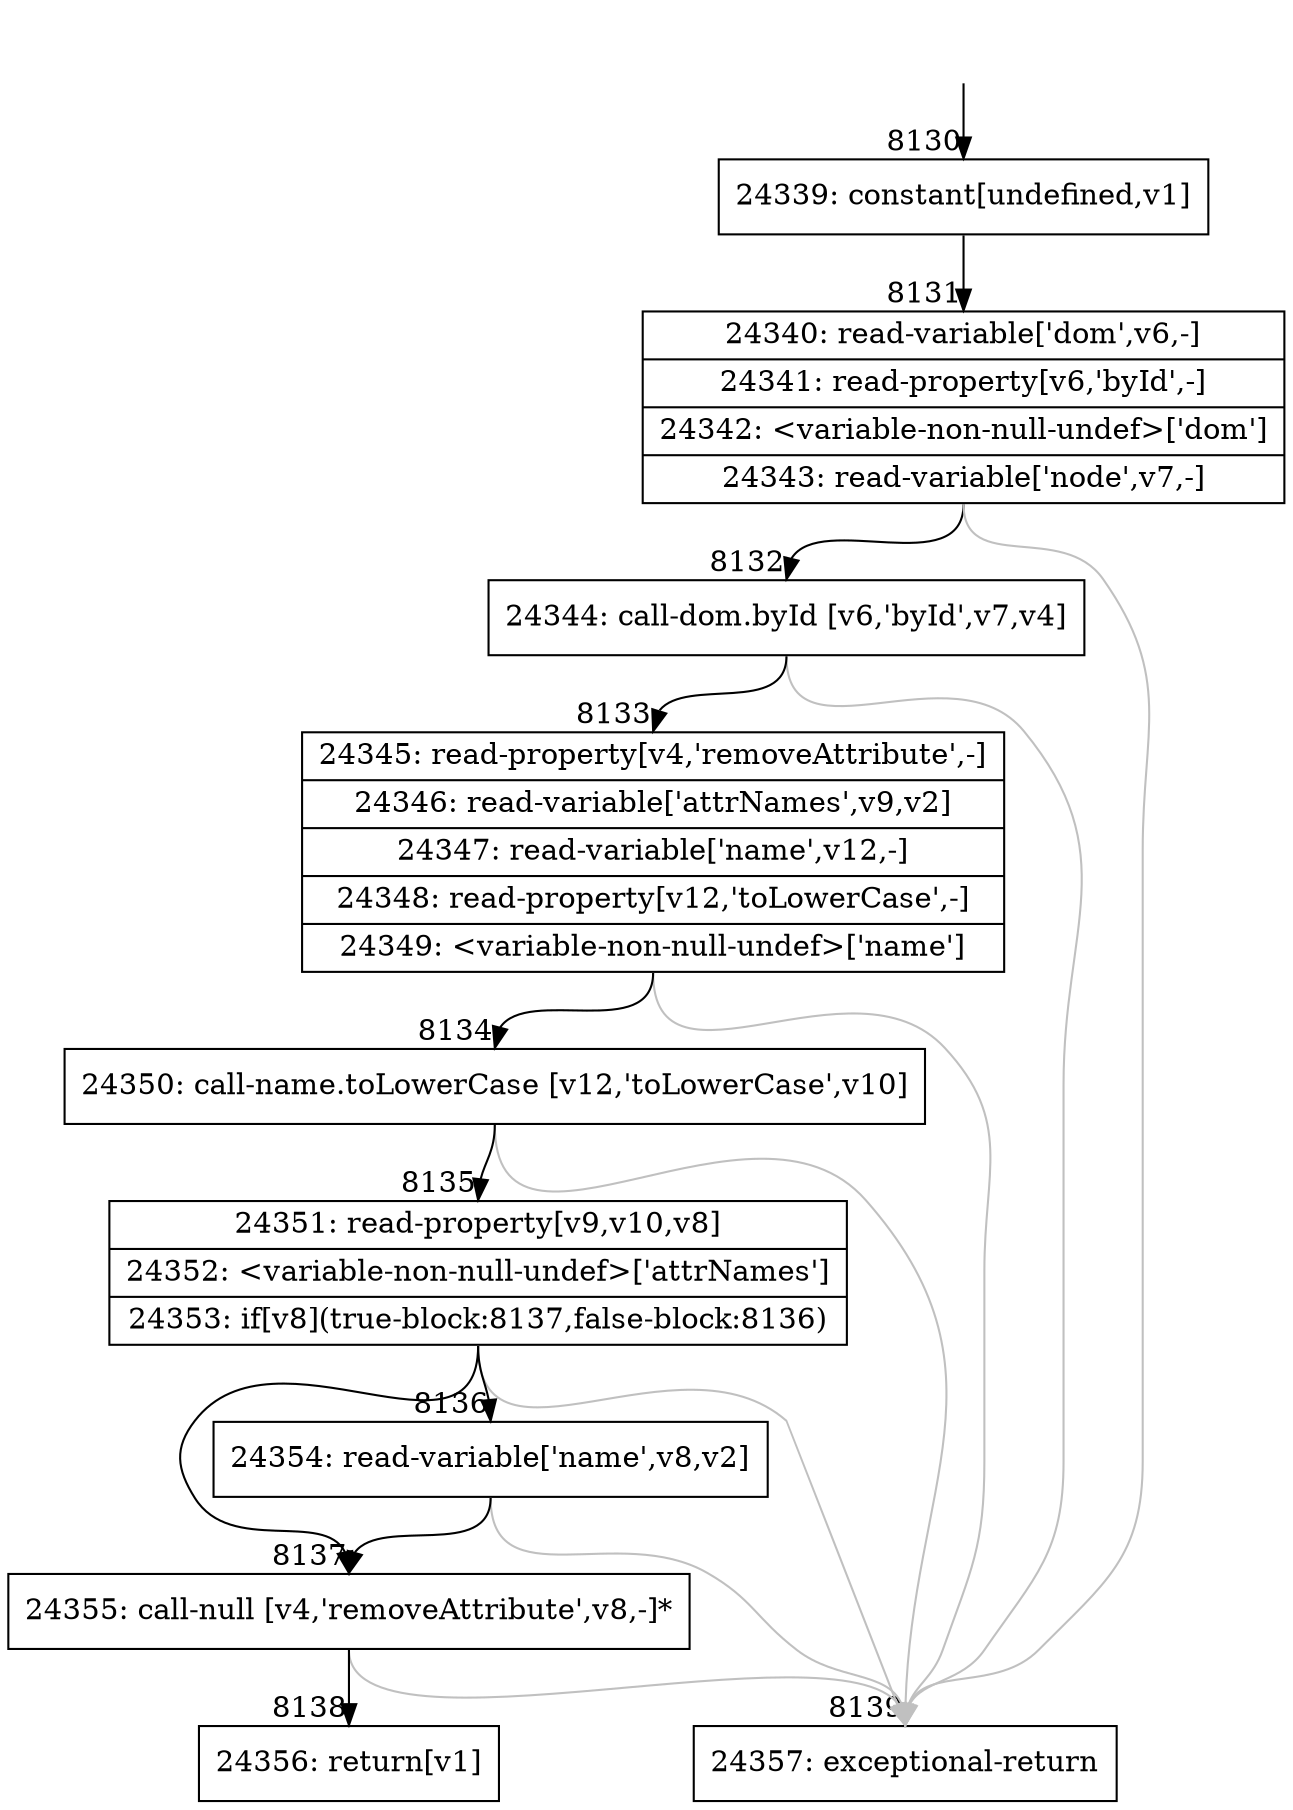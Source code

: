digraph {
rankdir="TD"
BB_entry547[shape=none,label=""];
BB_entry547 -> BB8130 [tailport=s, headport=n, headlabel="    8130"]
BB8130 [shape=record label="{24339: constant[undefined,v1]}" ] 
BB8130 -> BB8131 [tailport=s, headport=n, headlabel="      8131"]
BB8131 [shape=record label="{24340: read-variable['dom',v6,-]|24341: read-property[v6,'byId',-]|24342: \<variable-non-null-undef\>['dom']|24343: read-variable['node',v7,-]}" ] 
BB8131 -> BB8132 [tailport=s, headport=n, headlabel="      8132"]
BB8131 -> BB8139 [tailport=s, headport=n, color=gray, headlabel="      8139"]
BB8132 [shape=record label="{24344: call-dom.byId [v6,'byId',v7,v4]}" ] 
BB8132 -> BB8133 [tailport=s, headport=n, headlabel="      8133"]
BB8132 -> BB8139 [tailport=s, headport=n, color=gray]
BB8133 [shape=record label="{24345: read-property[v4,'removeAttribute',-]|24346: read-variable['attrNames',v9,v2]|24347: read-variable['name',v12,-]|24348: read-property[v12,'toLowerCase',-]|24349: \<variable-non-null-undef\>['name']}" ] 
BB8133 -> BB8134 [tailport=s, headport=n, headlabel="      8134"]
BB8133 -> BB8139 [tailport=s, headport=n, color=gray]
BB8134 [shape=record label="{24350: call-name.toLowerCase [v12,'toLowerCase',v10]}" ] 
BB8134 -> BB8135 [tailport=s, headport=n, headlabel="      8135"]
BB8134 -> BB8139 [tailport=s, headport=n, color=gray]
BB8135 [shape=record label="{24351: read-property[v9,v10,v8]|24352: \<variable-non-null-undef\>['attrNames']|24353: if[v8](true-block:8137,false-block:8136)}" ] 
BB8135 -> BB8137 [tailport=s, headport=n, headlabel="      8137"]
BB8135 -> BB8136 [tailport=s, headport=n, headlabel="      8136"]
BB8135 -> BB8139 [tailport=s, headport=n, color=gray]
BB8136 [shape=record label="{24354: read-variable['name',v8,v2]}" ] 
BB8136 -> BB8137 [tailport=s, headport=n]
BB8136 -> BB8139 [tailport=s, headport=n, color=gray]
BB8137 [shape=record label="{24355: call-null [v4,'removeAttribute',v8,-]*}" ] 
BB8137 -> BB8138 [tailport=s, headport=n, headlabel="      8138"]
BB8137 -> BB8139 [tailport=s, headport=n, color=gray]
BB8138 [shape=record label="{24356: return[v1]}" ] 
BB8139 [shape=record label="{24357: exceptional-return}" ] 
//#$~ 11412
}
